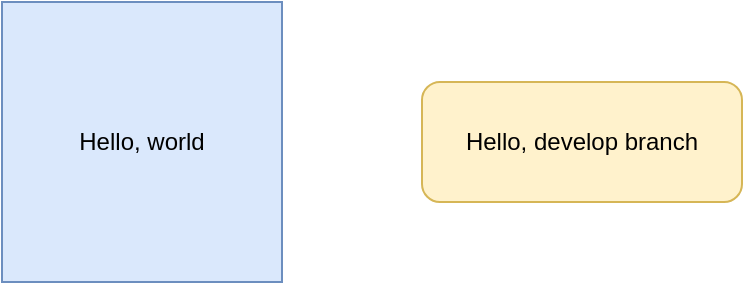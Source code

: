 <mxfile version="16.2.4" type="github">
  <diagram id="F6gwLc83_imbYbFAOfWC" name="Page-1">
    <mxGraphModel dx="1182" dy="507" grid="1" gridSize="10" guides="1" tooltips="1" connect="1" arrows="1" fold="1" page="0" pageScale="1" pageWidth="850" pageHeight="1100" math="0" shadow="0">
      <root>
        <mxCell id="0" />
        <mxCell id="1" parent="0" />
        <mxCell id="LwlaiK6x1HRkzKrDF9eZ-1" value="Hello, world" style="whiteSpace=wrap;html=1;aspect=fixed;fillColor=#dae8fc;strokeColor=#6c8ebf;" vertex="1" parent="1">
          <mxGeometry x="-40" y="30" width="140" height="140" as="geometry" />
        </mxCell>
        <mxCell id="LwlaiK6x1HRkzKrDF9eZ-2" value="Hello, develop branch" style="rounded=1;whiteSpace=wrap;html=1;fillColor=#fff2cc;strokeColor=#d6b656;" vertex="1" parent="1">
          <mxGeometry x="170" y="70" width="160" height="60" as="geometry" />
        </mxCell>
      </root>
    </mxGraphModel>
  </diagram>
</mxfile>
